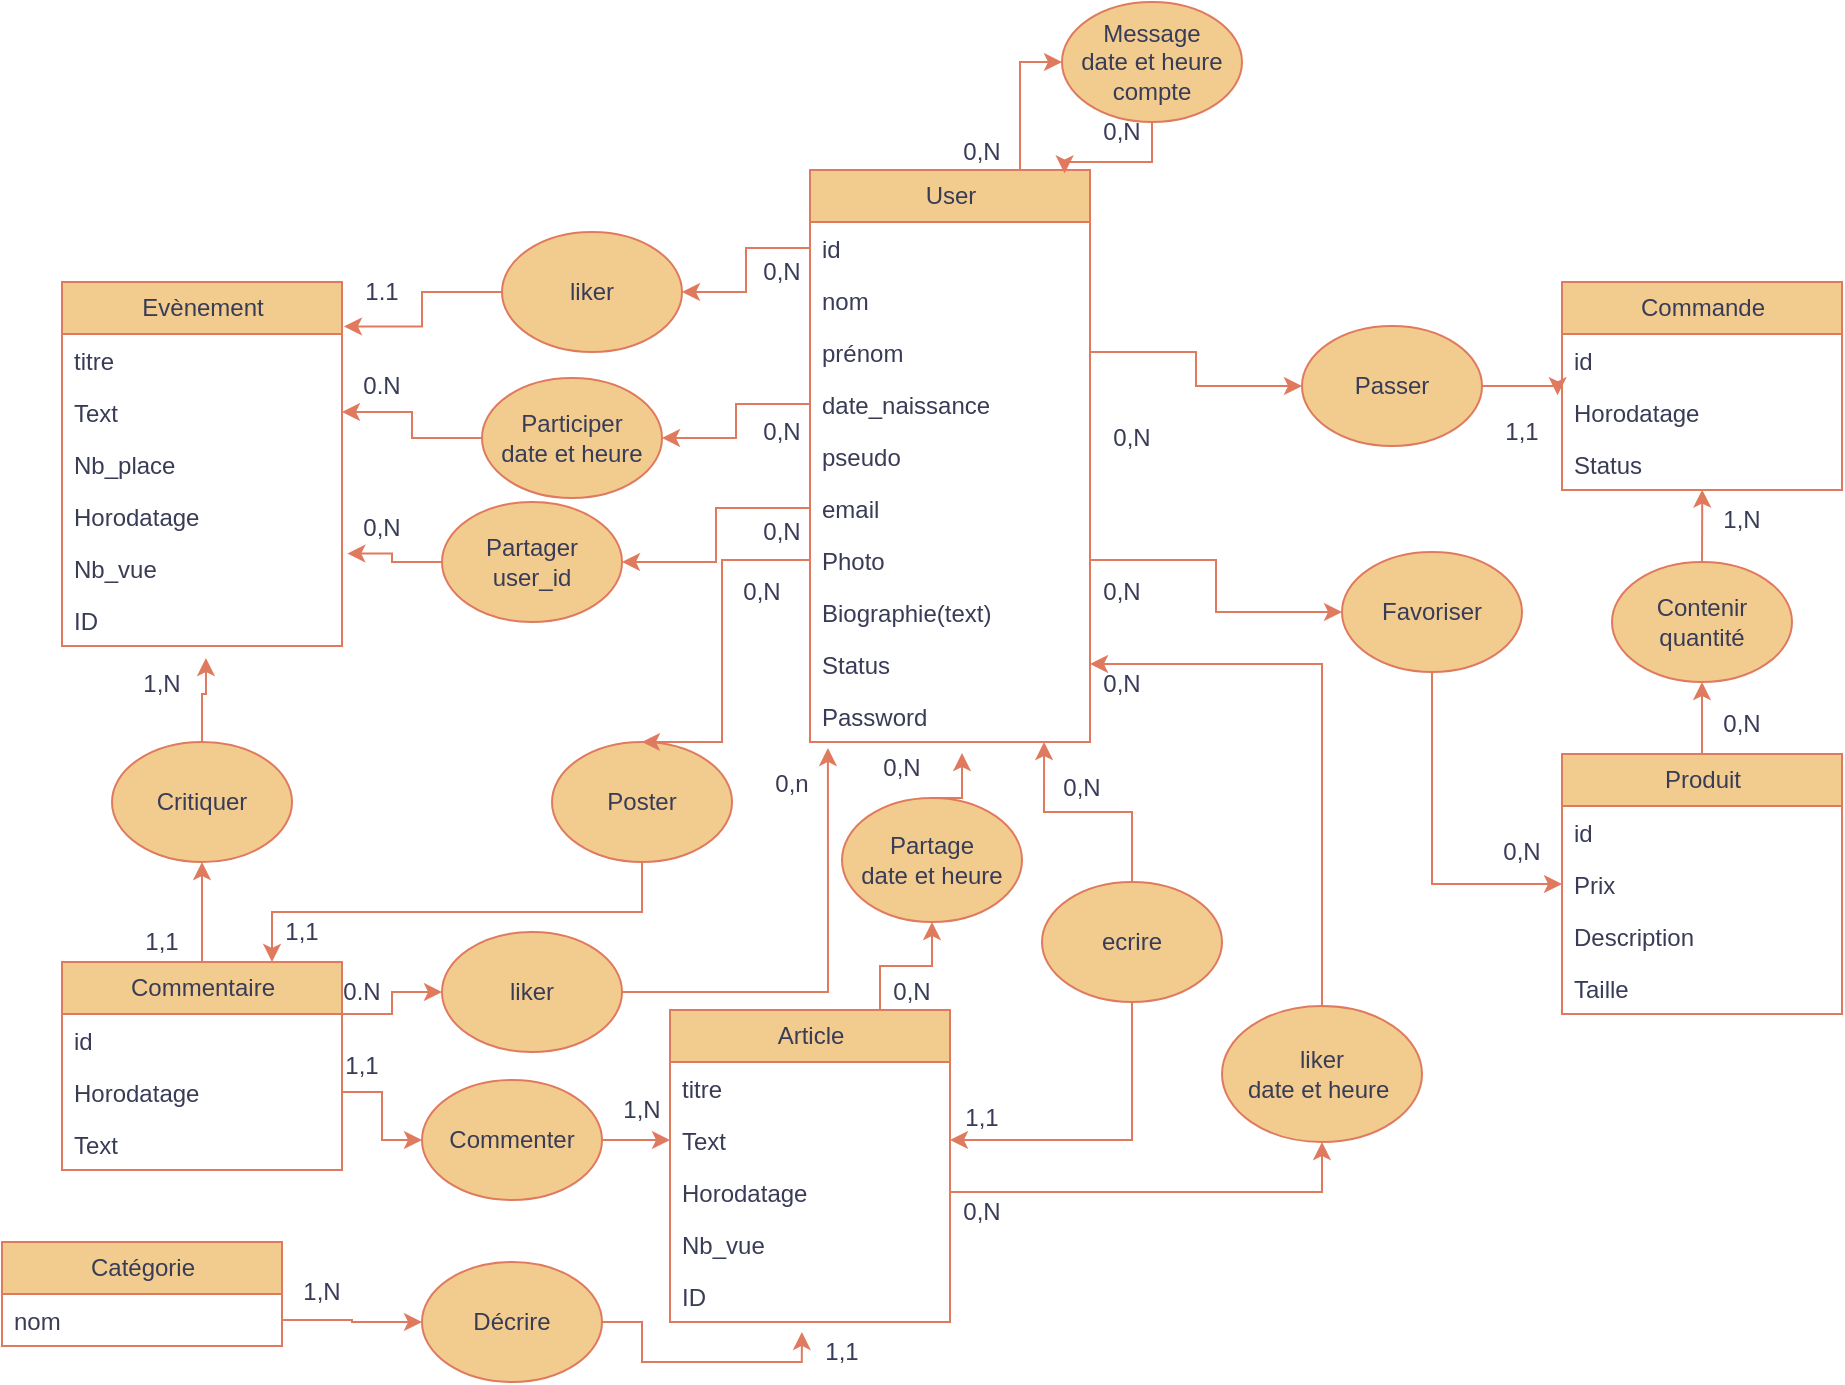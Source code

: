 <mxfile version="21.3.2" type="device">
  <diagram id="C5RBs43oDa-KdzZeNtuy" name="Page-1">
    <mxGraphModel dx="1877" dy="579" grid="1" gridSize="10" guides="1" tooltips="1" connect="1" arrows="1" fold="1" page="1" pageScale="1" pageWidth="827" pageHeight="1169" math="0" shadow="0">
      <root>
        <mxCell id="WIyWlLk6GJQsqaUBKTNV-0" />
        <mxCell id="WIyWlLk6GJQsqaUBKTNV-1" parent="WIyWlLk6GJQsqaUBKTNV-0" />
        <mxCell id="NpkeBs8O7W18Kt3swv9P-23" style="edgeStyle=orthogonalEdgeStyle;rounded=0;orthogonalLoop=1;jettySize=auto;html=1;exitX=0.75;exitY=0;exitDx=0;exitDy=0;entryX=0;entryY=0.5;entryDx=0;entryDy=0;labelBackgroundColor=none;strokeColor=#E07A5F;fontColor=default;" parent="WIyWlLk6GJQsqaUBKTNV-1" source="NpkeBs8O7W18Kt3swv9P-0" target="NpkeBs8O7W18Kt3swv9P-22" edge="1">
          <mxGeometry relative="1" as="geometry" />
        </mxCell>
        <mxCell id="NpkeBs8O7W18Kt3swv9P-0" value="User" style="swimlane;fontStyle=0;childLayout=stackLayout;horizontal=1;startSize=26;horizontalStack=0;resizeParent=1;resizeParentMax=0;resizeLast=0;collapsible=1;marginBottom=0;html=1;labelBackgroundColor=none;fillColor=#F2CC8F;strokeColor=#E07A5F;fontColor=#393C56;" parent="WIyWlLk6GJQsqaUBKTNV-1" vertex="1">
          <mxGeometry x="344" y="254" width="140" height="286" as="geometry">
            <mxRectangle x="344" y="280" width="70" height="30" as="alternateBounds" />
          </mxGeometry>
        </mxCell>
        <mxCell id="NpkeBs8O7W18Kt3swv9P-1" value="id" style="text;align=left;verticalAlign=top;spacingLeft=4;spacingRight=4;overflow=hidden;rotatable=0;points=[[0,0.5],[1,0.5]];portConstraint=eastwest;whiteSpace=wrap;html=1;labelBackgroundColor=none;fontColor=#393C56;" parent="NpkeBs8O7W18Kt3swv9P-0" vertex="1">
          <mxGeometry y="26" width="140" height="26" as="geometry" />
        </mxCell>
        <mxCell id="NpkeBs8O7W18Kt3swv9P-4" value="nom" style="text;align=left;verticalAlign=top;spacingLeft=4;spacingRight=4;overflow=hidden;rotatable=0;points=[[0,0.5],[1,0.5]];portConstraint=eastwest;whiteSpace=wrap;html=1;labelBackgroundColor=none;fontColor=#393C56;" parent="NpkeBs8O7W18Kt3swv9P-0" vertex="1">
          <mxGeometry y="52" width="140" height="26" as="geometry" />
        </mxCell>
        <mxCell id="NpkeBs8O7W18Kt3swv9P-5" value="prénom" style="text;align=left;verticalAlign=top;spacingLeft=4;spacingRight=4;overflow=hidden;rotatable=0;points=[[0,0.5],[1,0.5]];portConstraint=eastwest;whiteSpace=wrap;html=1;labelBackgroundColor=none;fontColor=#393C56;" parent="NpkeBs8O7W18Kt3swv9P-0" vertex="1">
          <mxGeometry y="78" width="140" height="26" as="geometry" />
        </mxCell>
        <mxCell id="NpkeBs8O7W18Kt3swv9P-6" value="date_naissance" style="text;align=left;verticalAlign=top;spacingLeft=4;spacingRight=4;overflow=hidden;rotatable=0;points=[[0,0.5],[1,0.5]];portConstraint=eastwest;whiteSpace=wrap;html=1;labelBackgroundColor=none;fontColor=#393C56;" parent="NpkeBs8O7W18Kt3swv9P-0" vertex="1">
          <mxGeometry y="104" width="140" height="26" as="geometry" />
        </mxCell>
        <mxCell id="NpkeBs8O7W18Kt3swv9P-7" value="pseudo" style="text;align=left;verticalAlign=top;spacingLeft=4;spacingRight=4;overflow=hidden;rotatable=0;points=[[0,0.5],[1,0.5]];portConstraint=eastwest;whiteSpace=wrap;html=1;labelBackgroundColor=none;fontColor=#393C56;" parent="NpkeBs8O7W18Kt3swv9P-0" vertex="1">
          <mxGeometry y="130" width="140" height="26" as="geometry" />
        </mxCell>
        <mxCell id="NpkeBs8O7W18Kt3swv9P-8" value="email" style="text;align=left;verticalAlign=top;spacingLeft=4;spacingRight=4;overflow=hidden;rotatable=0;points=[[0,0.5],[1,0.5]];portConstraint=eastwest;whiteSpace=wrap;html=1;labelBackgroundColor=none;fontColor=#393C56;" parent="NpkeBs8O7W18Kt3swv9P-0" vertex="1">
          <mxGeometry y="156" width="140" height="26" as="geometry" />
        </mxCell>
        <mxCell id="NpkeBs8O7W18Kt3swv9P-9" value="Photo" style="text;align=left;verticalAlign=top;spacingLeft=4;spacingRight=4;overflow=hidden;rotatable=0;points=[[0,0.5],[1,0.5]];portConstraint=eastwest;whiteSpace=wrap;html=1;labelBackgroundColor=none;fontColor=#393C56;" parent="NpkeBs8O7W18Kt3swv9P-0" vertex="1">
          <mxGeometry y="182" width="140" height="26" as="geometry" />
        </mxCell>
        <mxCell id="NpkeBs8O7W18Kt3swv9P-10" value="Biographie(text)" style="text;align=left;verticalAlign=top;spacingLeft=4;spacingRight=4;overflow=hidden;rotatable=0;points=[[0,0.5],[1,0.5]];portConstraint=eastwest;whiteSpace=wrap;html=1;labelBackgroundColor=none;fontColor=#393C56;" parent="NpkeBs8O7W18Kt3swv9P-0" vertex="1">
          <mxGeometry y="208" width="140" height="26" as="geometry" />
        </mxCell>
        <mxCell id="NpkeBs8O7W18Kt3swv9P-39" value="Status" style="text;align=left;verticalAlign=top;spacingLeft=4;spacingRight=4;overflow=hidden;rotatable=0;points=[[0,0.5],[1,0.5]];portConstraint=eastwest;whiteSpace=wrap;html=1;labelBackgroundColor=none;fontColor=#393C56;" parent="NpkeBs8O7W18Kt3swv9P-0" vertex="1">
          <mxGeometry y="234" width="140" height="26" as="geometry" />
        </mxCell>
        <mxCell id="9yyrNyW8TVljaoHrwASw-0" value="Password" style="text;align=left;verticalAlign=top;spacingLeft=4;spacingRight=4;overflow=hidden;rotatable=0;points=[[0,0.5],[1,0.5]];portConstraint=eastwest;whiteSpace=wrap;html=1;labelBackgroundColor=none;fontColor=#393C56;" parent="NpkeBs8O7W18Kt3swv9P-0" vertex="1">
          <mxGeometry y="260" width="140" height="26" as="geometry" />
        </mxCell>
        <mxCell id="NpkeBs8O7W18Kt3swv9P-24" style="edgeStyle=orthogonalEdgeStyle;rounded=0;orthogonalLoop=1;jettySize=auto;html=1;exitX=0.5;exitY=1;exitDx=0;exitDy=0;entryX=0.909;entryY=0.006;entryDx=0;entryDy=0;entryPerimeter=0;labelBackgroundColor=none;strokeColor=#E07A5F;fontColor=default;" parent="WIyWlLk6GJQsqaUBKTNV-1" source="NpkeBs8O7W18Kt3swv9P-22" target="NpkeBs8O7W18Kt3swv9P-0" edge="1">
          <mxGeometry relative="1" as="geometry" />
        </mxCell>
        <mxCell id="NpkeBs8O7W18Kt3swv9P-22" value="Message&lt;br&gt;date et heure&lt;br&gt;compte" style="ellipse;whiteSpace=wrap;html=1;labelBackgroundColor=none;fillColor=#F2CC8F;strokeColor=#E07A5F;fontColor=#393C56;" parent="WIyWlLk6GJQsqaUBKTNV-1" vertex="1">
          <mxGeometry x="470" y="170" width="90" height="60" as="geometry" />
        </mxCell>
        <mxCell id="NpkeBs8O7W18Kt3swv9P-93" style="edgeStyle=orthogonalEdgeStyle;rounded=0;orthogonalLoop=1;jettySize=auto;html=1;exitX=0.5;exitY=0;exitDx=0;exitDy=0;elbow=vertical;labelBackgroundColor=none;strokeColor=#E07A5F;fontColor=default;" parent="WIyWlLk6GJQsqaUBKTNV-1" source="NpkeBs8O7W18Kt3swv9P-29" target="NpkeBs8O7W18Kt3swv9P-66" edge="1">
          <mxGeometry relative="1" as="geometry" />
        </mxCell>
        <mxCell id="NpkeBs8O7W18Kt3swv9P-29" value="Produit" style="swimlane;fontStyle=0;childLayout=stackLayout;horizontal=1;startSize=26;horizontalStack=0;resizeParent=1;resizeParentMax=0;resizeLast=0;collapsible=1;marginBottom=0;html=1;labelBackgroundColor=none;fillColor=#F2CC8F;strokeColor=#E07A5F;fontColor=#393C56;" parent="WIyWlLk6GJQsqaUBKTNV-1" vertex="1">
          <mxGeometry x="720" y="546" width="140" height="130" as="geometry" />
        </mxCell>
        <mxCell id="NpkeBs8O7W18Kt3swv9P-30" value="id" style="text;align=left;verticalAlign=top;spacingLeft=4;spacingRight=4;overflow=hidden;rotatable=0;points=[[0,0.5],[1,0.5]];portConstraint=eastwest;whiteSpace=wrap;html=1;labelBackgroundColor=none;fontColor=#393C56;" parent="NpkeBs8O7W18Kt3swv9P-29" vertex="1">
          <mxGeometry y="26" width="140" height="26" as="geometry" />
        </mxCell>
        <mxCell id="NpkeBs8O7W18Kt3swv9P-32" value="Prix" style="text;align=left;verticalAlign=top;spacingLeft=4;spacingRight=4;overflow=hidden;rotatable=0;points=[[0,0.5],[1,0.5]];portConstraint=eastwest;whiteSpace=wrap;html=1;labelBackgroundColor=none;fontColor=#393C56;" parent="NpkeBs8O7W18Kt3swv9P-29" vertex="1">
          <mxGeometry y="52" width="140" height="26" as="geometry" />
        </mxCell>
        <mxCell id="NpkeBs8O7W18Kt3swv9P-34" value="Description" style="text;align=left;verticalAlign=top;spacingLeft=4;spacingRight=4;overflow=hidden;rotatable=0;points=[[0,0.5],[1,0.5]];portConstraint=eastwest;whiteSpace=wrap;html=1;labelBackgroundColor=none;fontColor=#393C56;" parent="NpkeBs8O7W18Kt3swv9P-29" vertex="1">
          <mxGeometry y="78" width="140" height="26" as="geometry" />
        </mxCell>
        <mxCell id="9yyrNyW8TVljaoHrwASw-9" value="Taille" style="text;align=left;verticalAlign=top;spacingLeft=4;spacingRight=4;overflow=hidden;rotatable=0;points=[[0,0.5],[1,0.5]];portConstraint=eastwest;whiteSpace=wrap;html=1;labelBackgroundColor=none;fontColor=#393C56;" parent="NpkeBs8O7W18Kt3swv9P-29" vertex="1">
          <mxGeometry y="104" width="140" height="26" as="geometry" />
        </mxCell>
        <mxCell id="NpkeBs8O7W18Kt3swv9P-35" value="Commande" style="swimlane;fontStyle=0;childLayout=stackLayout;horizontal=1;startSize=26;horizontalStack=0;resizeParent=1;resizeParentMax=0;resizeLast=0;collapsible=1;marginBottom=0;html=1;labelBackgroundColor=none;fillColor=#F2CC8F;strokeColor=#E07A5F;fontColor=#393C56;" parent="WIyWlLk6GJQsqaUBKTNV-1" vertex="1">
          <mxGeometry x="720" y="310" width="140" height="104" as="geometry" />
        </mxCell>
        <mxCell id="NpkeBs8O7W18Kt3swv9P-36" value="id" style="text;align=left;verticalAlign=top;spacingLeft=4;spacingRight=4;overflow=hidden;rotatable=0;points=[[0,0.5],[1,0.5]];portConstraint=eastwest;whiteSpace=wrap;html=1;labelBackgroundColor=none;fontColor=#393C56;" parent="NpkeBs8O7W18Kt3swv9P-35" vertex="1">
          <mxGeometry y="26" width="140" height="26" as="geometry" />
        </mxCell>
        <mxCell id="NpkeBs8O7W18Kt3swv9P-37" value="Horodatage" style="text;align=left;verticalAlign=top;spacingLeft=4;spacingRight=4;overflow=hidden;rotatable=0;points=[[0,0.5],[1,0.5]];portConstraint=eastwest;whiteSpace=wrap;html=1;labelBackgroundColor=none;fontColor=#393C56;" parent="NpkeBs8O7W18Kt3swv9P-35" vertex="1">
          <mxGeometry y="52" width="140" height="26" as="geometry" />
        </mxCell>
        <mxCell id="NpkeBs8O7W18Kt3swv9P-38" value="Status" style="text;align=left;verticalAlign=top;spacingLeft=4;spacingRight=4;overflow=hidden;rotatable=0;points=[[0,0.5],[1,0.5]];portConstraint=eastwest;whiteSpace=wrap;html=1;labelBackgroundColor=none;fontColor=#393C56;" parent="NpkeBs8O7W18Kt3swv9P-35" vertex="1">
          <mxGeometry y="78" width="140" height="26" as="geometry" />
        </mxCell>
        <mxCell id="NpkeBs8O7W18Kt3swv9P-40" value="Evènement" style="swimlane;fontStyle=0;childLayout=stackLayout;horizontal=1;startSize=26;horizontalStack=0;resizeParent=1;resizeParentMax=0;resizeLast=0;collapsible=1;marginBottom=0;html=1;labelBackgroundColor=none;fillColor=#F2CC8F;strokeColor=#E07A5F;fontColor=#393C56;" parent="WIyWlLk6GJQsqaUBKTNV-1" vertex="1">
          <mxGeometry x="-30" y="310" width="140" height="182" as="geometry" />
        </mxCell>
        <mxCell id="NpkeBs8O7W18Kt3swv9P-41" value="titre&amp;nbsp;" style="text;align=left;verticalAlign=top;spacingLeft=4;spacingRight=4;overflow=hidden;rotatable=0;points=[[0,0.5],[1,0.5]];portConstraint=eastwest;whiteSpace=wrap;html=1;labelBackgroundColor=none;fontColor=#393C56;" parent="NpkeBs8O7W18Kt3swv9P-40" vertex="1">
          <mxGeometry y="26" width="140" height="26" as="geometry" />
        </mxCell>
        <mxCell id="NpkeBs8O7W18Kt3swv9P-43" value="Text" style="text;align=left;verticalAlign=top;spacingLeft=4;spacingRight=4;overflow=hidden;rotatable=0;points=[[0,0.5],[1,0.5]];portConstraint=eastwest;whiteSpace=wrap;html=1;labelBackgroundColor=none;fontColor=#393C56;" parent="NpkeBs8O7W18Kt3swv9P-40" vertex="1">
          <mxGeometry y="52" width="140" height="26" as="geometry" />
        </mxCell>
        <mxCell id="NpkeBs8O7W18Kt3swv9P-44" value="Nb_place" style="text;align=left;verticalAlign=top;spacingLeft=4;spacingRight=4;overflow=hidden;rotatable=0;points=[[0,0.5],[1,0.5]];portConstraint=eastwest;whiteSpace=wrap;html=1;labelBackgroundColor=none;fontColor=#393C56;" parent="NpkeBs8O7W18Kt3swv9P-40" vertex="1">
          <mxGeometry y="78" width="140" height="26" as="geometry" />
        </mxCell>
        <mxCell id="NpkeBs8O7W18Kt3swv9P-49" value="Horodatage" style="text;align=left;verticalAlign=top;spacingLeft=4;spacingRight=4;overflow=hidden;rotatable=0;points=[[0,0.5],[1,0.5]];portConstraint=eastwest;whiteSpace=wrap;html=1;labelBackgroundColor=none;fontColor=#393C56;" parent="NpkeBs8O7W18Kt3swv9P-40" vertex="1">
          <mxGeometry y="104" width="140" height="26" as="geometry" />
        </mxCell>
        <mxCell id="NpkeBs8O7W18Kt3swv9P-52" value="Nb_vue" style="text;align=left;verticalAlign=top;spacingLeft=4;spacingRight=4;overflow=hidden;rotatable=0;points=[[0,0.5],[1,0.5]];portConstraint=eastwest;whiteSpace=wrap;html=1;labelBackgroundColor=none;fontColor=#393C56;" parent="NpkeBs8O7W18Kt3swv9P-40" vertex="1">
          <mxGeometry y="130" width="140" height="26" as="geometry" />
        </mxCell>
        <mxCell id="9yyrNyW8TVljaoHrwASw-5" value="ID" style="text;align=left;verticalAlign=top;spacingLeft=4;spacingRight=4;overflow=hidden;rotatable=0;points=[[0,0.5],[1,0.5]];portConstraint=eastwest;whiteSpace=wrap;html=1;labelBackgroundColor=none;fontColor=#393C56;" parent="NpkeBs8O7W18Kt3swv9P-40" vertex="1">
          <mxGeometry y="156" width="140" height="26" as="geometry" />
        </mxCell>
        <mxCell id="NpkeBs8O7W18Kt3swv9P-155" style="edgeStyle=orthogonalEdgeStyle;rounded=0;orthogonalLoop=1;jettySize=auto;html=1;exitX=0.75;exitY=0;exitDx=0;exitDy=0;entryX=0.5;entryY=1;entryDx=0;entryDy=0;strokeColor=#E07A5F;fontColor=default;fillColor=#F2CC8F;labelBackgroundColor=none;" parent="WIyWlLk6GJQsqaUBKTNV-1" source="NpkeBs8O7W18Kt3swv9P-45" target="NpkeBs8O7W18Kt3swv9P-152" edge="1">
          <mxGeometry relative="1" as="geometry" />
        </mxCell>
        <mxCell id="NpkeBs8O7W18Kt3swv9P-45" value="Article" style="swimlane;fontStyle=0;childLayout=stackLayout;horizontal=1;startSize=26;horizontalStack=0;resizeParent=1;resizeParentMax=0;resizeLast=0;collapsible=1;marginBottom=0;html=1;labelBackgroundColor=none;fillColor=#F2CC8F;strokeColor=#E07A5F;fontColor=#393C56;" parent="WIyWlLk6GJQsqaUBKTNV-1" vertex="1">
          <mxGeometry x="274" y="674" width="140" height="156" as="geometry" />
        </mxCell>
        <mxCell id="NpkeBs8O7W18Kt3swv9P-46" value="titre" style="text;align=left;verticalAlign=top;spacingLeft=4;spacingRight=4;overflow=hidden;rotatable=0;points=[[0,0.5],[1,0.5]];portConstraint=eastwest;whiteSpace=wrap;html=1;labelBackgroundColor=none;fontColor=#393C56;" parent="NpkeBs8O7W18Kt3swv9P-45" vertex="1">
          <mxGeometry y="26" width="140" height="26" as="geometry" />
        </mxCell>
        <mxCell id="NpkeBs8O7W18Kt3swv9P-47" value="Text" style="text;align=left;verticalAlign=top;spacingLeft=4;spacingRight=4;overflow=hidden;rotatable=0;points=[[0,0.5],[1,0.5]];portConstraint=eastwest;whiteSpace=wrap;html=1;labelBackgroundColor=none;fontColor=#393C56;" parent="NpkeBs8O7W18Kt3swv9P-45" vertex="1">
          <mxGeometry y="52" width="140" height="26" as="geometry" />
        </mxCell>
        <mxCell id="NpkeBs8O7W18Kt3swv9P-50" value="Horodatage" style="text;align=left;verticalAlign=top;spacingLeft=4;spacingRight=4;overflow=hidden;rotatable=0;points=[[0,0.5],[1,0.5]];portConstraint=eastwest;whiteSpace=wrap;html=1;labelBackgroundColor=none;fontColor=#393C56;" parent="NpkeBs8O7W18Kt3swv9P-45" vertex="1">
          <mxGeometry y="78" width="140" height="26" as="geometry" />
        </mxCell>
        <mxCell id="NpkeBs8O7W18Kt3swv9P-51" value="Nb_vue" style="text;align=left;verticalAlign=top;spacingLeft=4;spacingRight=4;overflow=hidden;rotatable=0;points=[[0,0.5],[1,0.5]];portConstraint=eastwest;whiteSpace=wrap;html=1;labelBackgroundColor=none;fontColor=#393C56;" parent="NpkeBs8O7W18Kt3swv9P-45" vertex="1">
          <mxGeometry y="104" width="140" height="26" as="geometry" />
        </mxCell>
        <mxCell id="9yyrNyW8TVljaoHrwASw-7" value="ID" style="text;align=left;verticalAlign=top;spacingLeft=4;spacingRight=4;overflow=hidden;rotatable=0;points=[[0,0.5],[1,0.5]];portConstraint=eastwest;whiteSpace=wrap;html=1;labelBackgroundColor=none;fontColor=#393C56;" parent="NpkeBs8O7W18Kt3swv9P-45" vertex="1">
          <mxGeometry y="130" width="140" height="26" as="geometry" />
        </mxCell>
        <mxCell id="NpkeBs8O7W18Kt3swv9P-85" style="edgeStyle=orthogonalEdgeStyle;rounded=0;orthogonalLoop=1;jettySize=auto;html=1;exitX=0.5;exitY=0;exitDx=0;exitDy=0;entryX=0.5;entryY=1;entryDx=0;entryDy=0;elbow=vertical;labelBackgroundColor=none;strokeColor=#E07A5F;fontColor=default;" parent="WIyWlLk6GJQsqaUBKTNV-1" source="NpkeBs8O7W18Kt3swv9P-54" target="NpkeBs8O7W18Kt3swv9P-63" edge="1">
          <mxGeometry relative="1" as="geometry" />
        </mxCell>
        <mxCell id="NpkeBs8O7W18Kt3swv9P-165" style="edgeStyle=orthogonalEdgeStyle;rounded=0;orthogonalLoop=1;jettySize=auto;html=1;exitX=1;exitY=0.25;exitDx=0;exitDy=0;entryX=0;entryY=0.5;entryDx=0;entryDy=0;strokeColor=#E07A5F;fontColor=default;fillColor=#F2CC8F;labelBackgroundColor=none;" parent="WIyWlLk6GJQsqaUBKTNV-1" source="NpkeBs8O7W18Kt3swv9P-54" target="NpkeBs8O7W18Kt3swv9P-163" edge="1">
          <mxGeometry relative="1" as="geometry" />
        </mxCell>
        <mxCell id="NpkeBs8O7W18Kt3swv9P-54" value="Commentaire" style="swimlane;fontStyle=0;childLayout=stackLayout;horizontal=1;startSize=26;horizontalStack=0;resizeParent=1;resizeParentMax=0;resizeLast=0;collapsible=1;marginBottom=0;html=1;labelBackgroundColor=none;fillColor=#F2CC8F;strokeColor=#E07A5F;fontColor=#393C56;" parent="WIyWlLk6GJQsqaUBKTNV-1" vertex="1">
          <mxGeometry x="-30" y="650" width="140" height="104" as="geometry" />
        </mxCell>
        <mxCell id="NpkeBs8O7W18Kt3swv9P-55" value="id" style="text;align=left;verticalAlign=top;spacingLeft=4;spacingRight=4;overflow=hidden;rotatable=0;points=[[0,0.5],[1,0.5]];portConstraint=eastwest;whiteSpace=wrap;html=1;labelBackgroundColor=none;fontColor=#393C56;" parent="NpkeBs8O7W18Kt3swv9P-54" vertex="1">
          <mxGeometry y="26" width="140" height="26" as="geometry" />
        </mxCell>
        <mxCell id="NpkeBs8O7W18Kt3swv9P-59" value="Horodatage" style="text;align=left;verticalAlign=top;spacingLeft=4;spacingRight=4;overflow=hidden;rotatable=0;points=[[0,0.5],[1,0.5]];portConstraint=eastwest;whiteSpace=wrap;html=1;labelBackgroundColor=none;fontColor=#393C56;" parent="NpkeBs8O7W18Kt3swv9P-54" vertex="1">
          <mxGeometry y="52" width="140" height="26" as="geometry" />
        </mxCell>
        <mxCell id="NpkeBs8O7W18Kt3swv9P-60" value="Text" style="text;align=left;verticalAlign=top;spacingLeft=4;spacingRight=4;overflow=hidden;rotatable=0;points=[[0,0.5],[1,0.5]];portConstraint=eastwest;whiteSpace=wrap;html=1;labelBackgroundColor=none;fontColor=#393C56;" parent="NpkeBs8O7W18Kt3swv9P-54" vertex="1">
          <mxGeometry y="78" width="140" height="26" as="geometry" />
        </mxCell>
        <mxCell id="NpkeBs8O7W18Kt3swv9P-56" value="Catégorie" style="swimlane;fontStyle=0;childLayout=stackLayout;horizontal=1;startSize=26;horizontalStack=0;resizeParent=1;resizeParentMax=0;resizeLast=0;collapsible=1;marginBottom=0;html=1;labelBackgroundColor=none;fillColor=#F2CC8F;strokeColor=#E07A5F;fontColor=#393C56;" parent="WIyWlLk6GJQsqaUBKTNV-1" vertex="1">
          <mxGeometry x="-60" y="790" width="140" height="52" as="geometry" />
        </mxCell>
        <mxCell id="NpkeBs8O7W18Kt3swv9P-57" value="nom" style="text;align=left;verticalAlign=top;spacingLeft=4;spacingRight=4;overflow=hidden;rotatable=0;points=[[0,0.5],[1,0.5]];portConstraint=eastwest;whiteSpace=wrap;html=1;labelBackgroundColor=none;fontColor=#393C56;" parent="NpkeBs8O7W18Kt3swv9P-56" vertex="1">
          <mxGeometry y="26" width="140" height="26" as="geometry" />
        </mxCell>
        <mxCell id="NpkeBs8O7W18Kt3swv9P-83" style="edgeStyle=orthogonalEdgeStyle;rounded=0;orthogonalLoop=1;jettySize=auto;html=1;exitX=0;exitY=0.5;exitDx=0;exitDy=0;entryX=1;entryY=0.5;entryDx=0;entryDy=0;elbow=vertical;labelBackgroundColor=none;strokeColor=#E07A5F;fontColor=default;" parent="WIyWlLk6GJQsqaUBKTNV-1" source="NpkeBs8O7W18Kt3swv9P-62" target="NpkeBs8O7W18Kt3swv9P-43" edge="1">
          <mxGeometry relative="1" as="geometry" />
        </mxCell>
        <mxCell id="NpkeBs8O7W18Kt3swv9P-62" value="Participer&lt;br&gt;date et heure" style="ellipse;whiteSpace=wrap;html=1;labelBackgroundColor=none;fillColor=#F2CC8F;strokeColor=#E07A5F;fontColor=#393C56;" parent="WIyWlLk6GJQsqaUBKTNV-1" vertex="1">
          <mxGeometry x="180" y="358" width="90" height="60" as="geometry" />
        </mxCell>
        <mxCell id="9yyrNyW8TVljaoHrwASw-6" style="edgeStyle=orthogonalEdgeStyle;rounded=0;orthogonalLoop=1;jettySize=auto;html=1;exitX=0.5;exitY=0;exitDx=0;exitDy=0;entryX=0.514;entryY=1.231;entryDx=0;entryDy=0;entryPerimeter=0;labelBackgroundColor=none;strokeColor=#E07A5F;fontColor=default;" parent="WIyWlLk6GJQsqaUBKTNV-1" source="NpkeBs8O7W18Kt3swv9P-63" target="9yyrNyW8TVljaoHrwASw-5" edge="1">
          <mxGeometry relative="1" as="geometry">
            <Array as="points">
              <mxPoint x="40" y="516" />
              <mxPoint x="42" y="516" />
            </Array>
          </mxGeometry>
        </mxCell>
        <mxCell id="NpkeBs8O7W18Kt3swv9P-63" value="Critiquer" style="ellipse;whiteSpace=wrap;html=1;labelBackgroundColor=none;fillColor=#F2CC8F;strokeColor=#E07A5F;fontColor=#393C56;" parent="WIyWlLk6GJQsqaUBKTNV-1" vertex="1">
          <mxGeometry x="-5" y="540" width="90" height="60" as="geometry" />
        </mxCell>
        <mxCell id="NpkeBs8O7W18Kt3swv9P-101" style="edgeStyle=orthogonalEdgeStyle;rounded=0;orthogonalLoop=1;jettySize=auto;html=1;exitX=0.5;exitY=1;exitDx=0;exitDy=0;entryX=1;entryY=0.5;entryDx=0;entryDy=0;elbow=vertical;labelBackgroundColor=none;strokeColor=#E07A5F;fontColor=default;" parent="WIyWlLk6GJQsqaUBKTNV-1" source="NpkeBs8O7W18Kt3swv9P-64" target="NpkeBs8O7W18Kt3swv9P-47" edge="1">
          <mxGeometry relative="1" as="geometry" />
        </mxCell>
        <mxCell id="9yyrNyW8TVljaoHrwASw-3" style="edgeStyle=orthogonalEdgeStyle;rounded=0;orthogonalLoop=1;jettySize=auto;html=1;exitX=0.5;exitY=0;exitDx=0;exitDy=0;entryX=0.836;entryY=1;entryDx=0;entryDy=0;entryPerimeter=0;labelBackgroundColor=none;strokeColor=#E07A5F;fontColor=default;" parent="WIyWlLk6GJQsqaUBKTNV-1" source="NpkeBs8O7W18Kt3swv9P-64" target="9yyrNyW8TVljaoHrwASw-0" edge="1">
          <mxGeometry relative="1" as="geometry" />
        </mxCell>
        <mxCell id="NpkeBs8O7W18Kt3swv9P-64" value="ecrire" style="ellipse;whiteSpace=wrap;html=1;labelBackgroundColor=none;fillColor=#F2CC8F;strokeColor=#E07A5F;fontColor=#393C56;" parent="WIyWlLk6GJQsqaUBKTNV-1" vertex="1">
          <mxGeometry x="460" y="610" width="90" height="60" as="geometry" />
        </mxCell>
        <mxCell id="NpkeBs8O7W18Kt3swv9P-94" style="edgeStyle=orthogonalEdgeStyle;rounded=0;orthogonalLoop=1;jettySize=auto;html=1;exitX=0.5;exitY=0;exitDx=0;exitDy=0;entryX=0.501;entryY=0.992;entryDx=0;entryDy=0;entryPerimeter=0;elbow=vertical;labelBackgroundColor=none;strokeColor=#E07A5F;fontColor=default;" parent="WIyWlLk6GJQsqaUBKTNV-1" source="NpkeBs8O7W18Kt3swv9P-66" target="NpkeBs8O7W18Kt3swv9P-38" edge="1">
          <mxGeometry relative="1" as="geometry" />
        </mxCell>
        <mxCell id="NpkeBs8O7W18Kt3swv9P-66" value="Contenir&lt;br&gt;quantité" style="ellipse;whiteSpace=wrap;html=1;labelBackgroundColor=none;fillColor=#F2CC8F;strokeColor=#E07A5F;fontColor=#393C56;" parent="WIyWlLk6GJQsqaUBKTNV-1" vertex="1">
          <mxGeometry x="745" y="450" width="90" height="60" as="geometry" />
        </mxCell>
        <mxCell id="NpkeBs8O7W18Kt3swv9P-96" style="edgeStyle=orthogonalEdgeStyle;rounded=0;orthogonalLoop=1;jettySize=auto;html=1;exitX=1;exitY=0.5;exitDx=0;exitDy=0;entryX=-0.016;entryY=0.177;entryDx=0;entryDy=0;entryPerimeter=0;elbow=vertical;labelBackgroundColor=none;strokeColor=#E07A5F;fontColor=default;" parent="WIyWlLk6GJQsqaUBKTNV-1" source="NpkeBs8O7W18Kt3swv9P-67" target="NpkeBs8O7W18Kt3swv9P-37" edge="1">
          <mxGeometry relative="1" as="geometry" />
        </mxCell>
        <mxCell id="NpkeBs8O7W18Kt3swv9P-67" value="Passer" style="ellipse;whiteSpace=wrap;html=1;labelBackgroundColor=none;fillColor=#F2CC8F;strokeColor=#E07A5F;fontColor=#393C56;" parent="WIyWlLk6GJQsqaUBKTNV-1" vertex="1">
          <mxGeometry x="590" y="332" width="90" height="60" as="geometry" />
        </mxCell>
        <mxCell id="NpkeBs8O7W18Kt3swv9P-82" style="edgeStyle=orthogonalEdgeStyle;rounded=0;orthogonalLoop=1;jettySize=auto;html=1;exitX=0;exitY=0.5;exitDx=0;exitDy=0;entryX=1;entryY=0.5;entryDx=0;entryDy=0;elbow=vertical;labelBackgroundColor=none;strokeColor=#E07A5F;fontColor=default;" parent="WIyWlLk6GJQsqaUBKTNV-1" source="NpkeBs8O7W18Kt3swv9P-6" target="NpkeBs8O7W18Kt3swv9P-62" edge="1">
          <mxGeometry relative="1" as="geometry" />
        </mxCell>
        <mxCell id="NpkeBs8O7W18Kt3swv9P-88" style="edgeStyle=orthogonalEdgeStyle;rounded=0;orthogonalLoop=1;jettySize=auto;html=1;exitX=0.5;exitY=1;exitDx=0;exitDy=0;entryX=0.75;entryY=0;entryDx=0;entryDy=0;elbow=vertical;labelBackgroundColor=none;strokeColor=#E07A5F;fontColor=default;" parent="WIyWlLk6GJQsqaUBKTNV-1" source="NpkeBs8O7W18Kt3swv9P-86" target="NpkeBs8O7W18Kt3swv9P-54" edge="1">
          <mxGeometry relative="1" as="geometry" />
        </mxCell>
        <mxCell id="NpkeBs8O7W18Kt3swv9P-86" value="Poster" style="ellipse;whiteSpace=wrap;html=1;labelBackgroundColor=none;fillColor=#F2CC8F;strokeColor=#E07A5F;fontColor=#393C56;" parent="WIyWlLk6GJQsqaUBKTNV-1" vertex="1">
          <mxGeometry x="215" y="540" width="90" height="60" as="geometry" />
        </mxCell>
        <mxCell id="NpkeBs8O7W18Kt3swv9P-87" style="edgeStyle=orthogonalEdgeStyle;rounded=0;orthogonalLoop=1;jettySize=auto;html=1;exitX=0;exitY=0.5;exitDx=0;exitDy=0;entryX=0.5;entryY=0;entryDx=0;entryDy=0;elbow=vertical;labelBackgroundColor=none;strokeColor=#E07A5F;fontColor=default;" parent="WIyWlLk6GJQsqaUBKTNV-1" source="NpkeBs8O7W18Kt3swv9P-9" target="NpkeBs8O7W18Kt3swv9P-86" edge="1">
          <mxGeometry relative="1" as="geometry">
            <Array as="points">
              <mxPoint x="300" y="449" />
              <mxPoint x="300" y="540" />
            </Array>
          </mxGeometry>
        </mxCell>
        <mxCell id="NpkeBs8O7W18Kt3swv9P-92" style="edgeStyle=orthogonalEdgeStyle;rounded=0;orthogonalLoop=1;jettySize=auto;html=1;exitX=1;exitY=0.5;exitDx=0;exitDy=0;entryX=0;entryY=0.5;entryDx=0;entryDy=0;elbow=vertical;labelBackgroundColor=none;strokeColor=#E07A5F;fontColor=default;" parent="WIyWlLk6GJQsqaUBKTNV-1" source="NpkeBs8O7W18Kt3swv9P-89" target="NpkeBs8O7W18Kt3swv9P-47" edge="1">
          <mxGeometry relative="1" as="geometry" />
        </mxCell>
        <mxCell id="NpkeBs8O7W18Kt3swv9P-89" value="Commenter" style="ellipse;whiteSpace=wrap;html=1;labelBackgroundColor=none;fillColor=#F2CC8F;strokeColor=#E07A5F;fontColor=#393C56;" parent="WIyWlLk6GJQsqaUBKTNV-1" vertex="1">
          <mxGeometry x="150" y="709" width="90" height="60" as="geometry" />
        </mxCell>
        <mxCell id="NpkeBs8O7W18Kt3swv9P-90" style="edgeStyle=orthogonalEdgeStyle;rounded=0;orthogonalLoop=1;jettySize=auto;html=1;exitX=1;exitY=0.5;exitDx=0;exitDy=0;entryX=0;entryY=0.5;entryDx=0;entryDy=0;elbow=vertical;labelBackgroundColor=none;strokeColor=#E07A5F;fontColor=default;" parent="WIyWlLk6GJQsqaUBKTNV-1" source="NpkeBs8O7W18Kt3swv9P-59" target="NpkeBs8O7W18Kt3swv9P-89" edge="1">
          <mxGeometry relative="1" as="geometry" />
        </mxCell>
        <mxCell id="NpkeBs8O7W18Kt3swv9P-95" style="edgeStyle=orthogonalEdgeStyle;rounded=0;orthogonalLoop=1;jettySize=auto;html=1;exitX=1;exitY=0.5;exitDx=0;exitDy=0;elbow=vertical;labelBackgroundColor=none;strokeColor=#E07A5F;fontColor=default;" parent="WIyWlLk6GJQsqaUBKTNV-1" source="NpkeBs8O7W18Kt3swv9P-5" target="NpkeBs8O7W18Kt3swv9P-67" edge="1">
          <mxGeometry relative="1" as="geometry" />
        </mxCell>
        <mxCell id="9yyrNyW8TVljaoHrwASw-8" style="edgeStyle=orthogonalEdgeStyle;rounded=0;orthogonalLoop=1;jettySize=auto;html=1;exitX=1;exitY=0.5;exitDx=0;exitDy=0;entryX=0.471;entryY=1.192;entryDx=0;entryDy=0;entryPerimeter=0;labelBackgroundColor=none;strokeColor=#E07A5F;fontColor=default;" parent="WIyWlLk6GJQsqaUBKTNV-1" source="NpkeBs8O7W18Kt3swv9P-102" target="9yyrNyW8TVljaoHrwASw-7" edge="1">
          <mxGeometry relative="1" as="geometry">
            <Array as="points">
              <mxPoint x="260" y="830" />
              <mxPoint x="260" y="850" />
              <mxPoint x="340" y="850" />
            </Array>
          </mxGeometry>
        </mxCell>
        <mxCell id="NpkeBs8O7W18Kt3swv9P-102" value="Décrire" style="ellipse;whiteSpace=wrap;html=1;labelBackgroundColor=none;fillColor=#F2CC8F;strokeColor=#E07A5F;fontColor=#393C56;" parent="WIyWlLk6GJQsqaUBKTNV-1" vertex="1">
          <mxGeometry x="150" y="800" width="90" height="60" as="geometry" />
        </mxCell>
        <mxCell id="NpkeBs8O7W18Kt3swv9P-103" style="edgeStyle=orthogonalEdgeStyle;rounded=0;orthogonalLoop=1;jettySize=auto;html=1;exitX=1;exitY=0.5;exitDx=0;exitDy=0;entryX=0;entryY=0.5;entryDx=0;entryDy=0;elbow=vertical;labelBackgroundColor=none;strokeColor=#E07A5F;fontColor=default;" parent="WIyWlLk6GJQsqaUBKTNV-1" source="NpkeBs8O7W18Kt3swv9P-57" target="NpkeBs8O7W18Kt3swv9P-102" edge="1">
          <mxGeometry relative="1" as="geometry" />
        </mxCell>
        <mxCell id="NpkeBs8O7W18Kt3swv9P-107" value="0,N" style="text;html=1;strokeColor=none;fillColor=none;align=center;verticalAlign=middle;whiteSpace=wrap;rounded=0;fontColor=#393C56;labelBackgroundColor=none;" parent="WIyWlLk6GJQsqaUBKTNV-1" vertex="1">
          <mxGeometry x="780" y="516" width="60" height="30" as="geometry" />
        </mxCell>
        <mxCell id="NpkeBs8O7W18Kt3swv9P-108" value="1,N" style="text;html=1;strokeColor=none;fillColor=none;align=center;verticalAlign=middle;whiteSpace=wrap;rounded=0;fontColor=#393C56;labelBackgroundColor=none;" parent="WIyWlLk6GJQsqaUBKTNV-1" vertex="1">
          <mxGeometry x="780" y="414" width="60" height="30" as="geometry" />
        </mxCell>
        <mxCell id="NpkeBs8O7W18Kt3swv9P-109" value="0,N" style="text;html=1;strokeColor=none;fillColor=none;align=center;verticalAlign=middle;whiteSpace=wrap;rounded=0;fontColor=#393C56;labelBackgroundColor=none;" parent="WIyWlLk6GJQsqaUBKTNV-1" vertex="1">
          <mxGeometry x="475" y="373" width="60" height="30" as="geometry" />
        </mxCell>
        <mxCell id="NpkeBs8O7W18Kt3swv9P-110" value="1,1" style="text;html=1;strokeColor=none;fillColor=none;align=center;verticalAlign=middle;whiteSpace=wrap;rounded=0;fontColor=#393C56;labelBackgroundColor=none;" parent="WIyWlLk6GJQsqaUBKTNV-1" vertex="1">
          <mxGeometry x="670" y="370" width="60" height="30" as="geometry" />
        </mxCell>
        <mxCell id="NpkeBs8O7W18Kt3swv9P-111" value="0,N" style="text;html=1;strokeColor=none;fillColor=none;align=center;verticalAlign=middle;whiteSpace=wrap;rounded=0;fontColor=#393C56;labelBackgroundColor=none;" parent="WIyWlLk6GJQsqaUBKTNV-1" vertex="1">
          <mxGeometry x="400" y="230" width="60" height="30" as="geometry" />
        </mxCell>
        <mxCell id="NpkeBs8O7W18Kt3swv9P-112" value="0,N" style="text;html=1;strokeColor=none;fillColor=none;align=center;verticalAlign=middle;whiteSpace=wrap;rounded=0;fontColor=#393C56;labelBackgroundColor=none;" parent="WIyWlLk6GJQsqaUBKTNV-1" vertex="1">
          <mxGeometry x="470" y="220" width="60" height="30" as="geometry" />
        </mxCell>
        <mxCell id="NpkeBs8O7W18Kt3swv9P-113" value="0,N" style="text;html=1;strokeColor=none;fillColor=none;align=center;verticalAlign=middle;whiteSpace=wrap;rounded=0;fontColor=#393C56;labelBackgroundColor=none;" parent="WIyWlLk6GJQsqaUBKTNV-1" vertex="1">
          <mxGeometry x="450" y="546" width="60" height="34" as="geometry" />
        </mxCell>
        <mxCell id="NpkeBs8O7W18Kt3swv9P-115" value="1,1" style="text;html=1;strokeColor=none;fillColor=none;align=center;verticalAlign=middle;whiteSpace=wrap;rounded=0;fontColor=#393C56;labelBackgroundColor=none;" parent="WIyWlLk6GJQsqaUBKTNV-1" vertex="1">
          <mxGeometry x="400" y="713" width="60" height="30" as="geometry" />
        </mxCell>
        <mxCell id="NpkeBs8O7W18Kt3swv9P-116" value="1,N" style="text;html=1;strokeColor=none;fillColor=none;align=center;verticalAlign=middle;whiteSpace=wrap;rounded=0;fontColor=#393C56;labelBackgroundColor=none;" parent="WIyWlLk6GJQsqaUBKTNV-1" vertex="1">
          <mxGeometry x="70" y="800" width="60" height="30" as="geometry" />
        </mxCell>
        <mxCell id="NpkeBs8O7W18Kt3swv9P-117" value="1,1" style="text;html=1;strokeColor=none;fillColor=none;align=center;verticalAlign=middle;whiteSpace=wrap;rounded=0;fontColor=#393C56;labelBackgroundColor=none;" parent="WIyWlLk6GJQsqaUBKTNV-1" vertex="1">
          <mxGeometry x="330" y="830" width="60" height="30" as="geometry" />
        </mxCell>
        <mxCell id="NpkeBs8O7W18Kt3swv9P-118" value="0,N" style="text;html=1;strokeColor=none;fillColor=none;align=center;verticalAlign=middle;whiteSpace=wrap;rounded=0;fontColor=#393C56;labelBackgroundColor=none;" parent="WIyWlLk6GJQsqaUBKTNV-1" vertex="1">
          <mxGeometry x="290" y="450" width="60" height="30" as="geometry" />
        </mxCell>
        <mxCell id="NpkeBs8O7W18Kt3swv9P-119" value="1,1" style="text;html=1;strokeColor=none;fillColor=none;align=center;verticalAlign=middle;whiteSpace=wrap;rounded=0;fontColor=#393C56;labelBackgroundColor=none;" parent="WIyWlLk6GJQsqaUBKTNV-1" vertex="1">
          <mxGeometry x="60" y="620" width="60" height="30" as="geometry" />
        </mxCell>
        <mxCell id="NpkeBs8O7W18Kt3swv9P-120" value="1,1" style="text;html=1;strokeColor=none;fillColor=none;align=center;verticalAlign=middle;whiteSpace=wrap;rounded=0;fontColor=#393C56;labelBackgroundColor=none;" parent="WIyWlLk6GJQsqaUBKTNV-1" vertex="1">
          <mxGeometry x="90" y="687" width="60" height="30" as="geometry" />
        </mxCell>
        <mxCell id="NpkeBs8O7W18Kt3swv9P-121" value="1,N" style="text;html=1;strokeColor=none;fillColor=none;align=center;verticalAlign=middle;whiteSpace=wrap;rounded=0;fontColor=#393C56;labelBackgroundColor=none;" parent="WIyWlLk6GJQsqaUBKTNV-1" vertex="1">
          <mxGeometry x="230" y="709" width="60" height="30" as="geometry" />
        </mxCell>
        <mxCell id="NpkeBs8O7W18Kt3swv9P-122" value="1,1" style="text;html=1;strokeColor=none;fillColor=none;align=center;verticalAlign=middle;whiteSpace=wrap;rounded=0;fontColor=#393C56;labelBackgroundColor=none;" parent="WIyWlLk6GJQsqaUBKTNV-1" vertex="1">
          <mxGeometry x="-10" y="625" width="60" height="30" as="geometry" />
        </mxCell>
        <mxCell id="NpkeBs8O7W18Kt3swv9P-123" value="1,N" style="text;html=1;strokeColor=none;fillColor=none;align=center;verticalAlign=middle;whiteSpace=wrap;rounded=0;fontColor=#393C56;labelBackgroundColor=none;" parent="WIyWlLk6GJQsqaUBKTNV-1" vertex="1">
          <mxGeometry x="-10" y="496" width="60" height="30" as="geometry" />
        </mxCell>
        <mxCell id="NpkeBs8O7W18Kt3swv9P-124" value="0,N" style="text;html=1;strokeColor=none;fillColor=none;align=center;verticalAlign=middle;whiteSpace=wrap;rounded=0;fontColor=#393C56;labelBackgroundColor=none;" parent="WIyWlLk6GJQsqaUBKTNV-1" vertex="1">
          <mxGeometry x="300" y="370" width="60" height="30" as="geometry" />
        </mxCell>
        <mxCell id="NpkeBs8O7W18Kt3swv9P-125" value="0.N" style="text;html=1;strokeColor=none;fillColor=none;align=center;verticalAlign=middle;whiteSpace=wrap;rounded=0;fontColor=#393C56;labelBackgroundColor=none;" parent="WIyWlLk6GJQsqaUBKTNV-1" vertex="1">
          <mxGeometry x="100" y="347" width="60" height="30" as="geometry" />
        </mxCell>
        <mxCell id="NpkeBs8O7W18Kt3swv9P-128" style="edgeStyle=orthogonalEdgeStyle;rounded=0;orthogonalLoop=1;jettySize=auto;html=1;entryX=0;entryY=0.5;entryDx=0;entryDy=0;strokeColor=#E07A5F;fontColor=default;fillColor=#F2CC8F;labelBackgroundColor=none;" parent="WIyWlLk6GJQsqaUBKTNV-1" source="NpkeBs8O7W18Kt3swv9P-126" target="NpkeBs8O7W18Kt3swv9P-32" edge="1">
          <mxGeometry relative="1" as="geometry" />
        </mxCell>
        <mxCell id="NpkeBs8O7W18Kt3swv9P-126" value="Favoriser" style="ellipse;whiteSpace=wrap;html=1;labelBackgroundColor=none;fillColor=#F2CC8F;strokeColor=#E07A5F;fontColor=#393C56;" parent="WIyWlLk6GJQsqaUBKTNV-1" vertex="1">
          <mxGeometry x="610" y="445" width="90" height="60" as="geometry" />
        </mxCell>
        <mxCell id="NpkeBs8O7W18Kt3swv9P-127" style="edgeStyle=orthogonalEdgeStyle;rounded=0;orthogonalLoop=1;jettySize=auto;html=1;exitX=1;exitY=0.5;exitDx=0;exitDy=0;entryX=0;entryY=0.5;entryDx=0;entryDy=0;strokeColor=#E07A5F;fontColor=default;fillColor=#F2CC8F;labelBackgroundColor=none;" parent="WIyWlLk6GJQsqaUBKTNV-1" source="NpkeBs8O7W18Kt3swv9P-9" target="NpkeBs8O7W18Kt3swv9P-126" edge="1">
          <mxGeometry relative="1" as="geometry" />
        </mxCell>
        <mxCell id="NpkeBs8O7W18Kt3swv9P-129" value="0,N" style="text;html=1;strokeColor=none;fillColor=none;align=center;verticalAlign=middle;whiteSpace=wrap;rounded=0;fontColor=#393C56;labelBackgroundColor=none;" parent="WIyWlLk6GJQsqaUBKTNV-1" vertex="1">
          <mxGeometry x="470" y="450" width="60" height="30" as="geometry" />
        </mxCell>
        <mxCell id="NpkeBs8O7W18Kt3swv9P-130" value="0,N" style="text;html=1;strokeColor=none;fillColor=none;align=center;verticalAlign=middle;whiteSpace=wrap;rounded=0;fontColor=#393C56;labelBackgroundColor=none;" parent="WIyWlLk6GJQsqaUBKTNV-1" vertex="1">
          <mxGeometry x="670" y="580" width="60" height="30" as="geometry" />
        </mxCell>
        <mxCell id="NpkeBs8O7W18Kt3swv9P-138" value="1.1" style="text;html=1;strokeColor=none;fillColor=none;align=center;verticalAlign=middle;whiteSpace=wrap;rounded=0;fontColor=#393C56;labelBackgroundColor=none;" parent="WIyWlLk6GJQsqaUBKTNV-1" vertex="1">
          <mxGeometry x="100" y="300" width="60" height="30" as="geometry" />
        </mxCell>
        <mxCell id="NpkeBs8O7W18Kt3swv9P-146" style="edgeStyle=orthogonalEdgeStyle;rounded=0;orthogonalLoop=1;jettySize=auto;html=1;exitX=0;exitY=0.5;exitDx=0;exitDy=0;entryX=1.007;entryY=0.122;entryDx=0;entryDy=0;entryPerimeter=0;strokeColor=#E07A5F;fontColor=default;fillColor=#F2CC8F;labelBackgroundColor=none;" parent="WIyWlLk6GJQsqaUBKTNV-1" source="NpkeBs8O7W18Kt3swv9P-139" target="NpkeBs8O7W18Kt3swv9P-40" edge="1">
          <mxGeometry relative="1" as="geometry" />
        </mxCell>
        <mxCell id="NpkeBs8O7W18Kt3swv9P-139" value="liker&lt;br&gt;" style="ellipse;whiteSpace=wrap;html=1;labelBackgroundColor=none;fillColor=#F2CC8F;strokeColor=#E07A5F;fontColor=#393C56;" parent="WIyWlLk6GJQsqaUBKTNV-1" vertex="1">
          <mxGeometry x="190" y="285" width="90" height="60" as="geometry" />
        </mxCell>
        <mxCell id="NpkeBs8O7W18Kt3swv9P-140" value="0,N" style="text;html=1;strokeColor=none;fillColor=none;align=center;verticalAlign=middle;whiteSpace=wrap;rounded=0;fontColor=#393C56;labelBackgroundColor=none;" parent="WIyWlLk6GJQsqaUBKTNV-1" vertex="1">
          <mxGeometry x="300" y="290" width="60" height="30" as="geometry" />
        </mxCell>
        <mxCell id="NpkeBs8O7W18Kt3swv9P-144" style="edgeStyle=orthogonalEdgeStyle;rounded=0;orthogonalLoop=1;jettySize=auto;html=1;exitX=0;exitY=0.5;exitDx=0;exitDy=0;entryX=1;entryY=0.5;entryDx=0;entryDy=0;strokeColor=#E07A5F;fontColor=default;fillColor=#F2CC8F;labelBackgroundColor=none;" parent="WIyWlLk6GJQsqaUBKTNV-1" source="NpkeBs8O7W18Kt3swv9P-1" target="NpkeBs8O7W18Kt3swv9P-139" edge="1">
          <mxGeometry relative="1" as="geometry" />
        </mxCell>
        <mxCell id="NpkeBs8O7W18Kt3swv9P-149" style="edgeStyle=orthogonalEdgeStyle;rounded=0;orthogonalLoop=1;jettySize=auto;html=1;exitX=0;exitY=0.5;exitDx=0;exitDy=0;entryX=1.019;entryY=0.223;entryDx=0;entryDy=0;entryPerimeter=0;strokeColor=#E07A5F;fontColor=default;fillColor=#F2CC8F;labelBackgroundColor=none;" parent="WIyWlLk6GJQsqaUBKTNV-1" source="NpkeBs8O7W18Kt3swv9P-147" target="NpkeBs8O7W18Kt3swv9P-52" edge="1">
          <mxGeometry relative="1" as="geometry" />
        </mxCell>
        <mxCell id="NpkeBs8O7W18Kt3swv9P-147" value="Partager&lt;br&gt;user_id" style="ellipse;whiteSpace=wrap;html=1;labelBackgroundColor=none;fillColor=#F2CC8F;strokeColor=#E07A5F;fontColor=#393C56;" parent="WIyWlLk6GJQsqaUBKTNV-1" vertex="1">
          <mxGeometry x="160" y="420" width="90" height="60" as="geometry" />
        </mxCell>
        <mxCell id="NpkeBs8O7W18Kt3swv9P-148" style="edgeStyle=orthogonalEdgeStyle;rounded=0;orthogonalLoop=1;jettySize=auto;html=1;exitX=0;exitY=0.5;exitDx=0;exitDy=0;entryX=1;entryY=0.5;entryDx=0;entryDy=0;strokeColor=#E07A5F;fontColor=default;fillColor=#F2CC8F;labelBackgroundColor=none;" parent="WIyWlLk6GJQsqaUBKTNV-1" source="NpkeBs8O7W18Kt3swv9P-8" target="NpkeBs8O7W18Kt3swv9P-147" edge="1">
          <mxGeometry relative="1" as="geometry" />
        </mxCell>
        <mxCell id="NpkeBs8O7W18Kt3swv9P-150" value="0,N" style="text;html=1;strokeColor=none;fillColor=none;align=center;verticalAlign=middle;whiteSpace=wrap;rounded=0;fontColor=#393C56;labelBackgroundColor=none;" parent="WIyWlLk6GJQsqaUBKTNV-1" vertex="1">
          <mxGeometry x="300" y="420" width="60" height="30" as="geometry" />
        </mxCell>
        <mxCell id="NpkeBs8O7W18Kt3swv9P-151" value="0,N" style="text;html=1;strokeColor=none;fillColor=none;align=center;verticalAlign=middle;whiteSpace=wrap;rounded=0;fontColor=#393C56;labelBackgroundColor=none;" parent="WIyWlLk6GJQsqaUBKTNV-1" vertex="1">
          <mxGeometry x="100" y="418" width="60" height="30" as="geometry" />
        </mxCell>
        <mxCell id="NpkeBs8O7W18Kt3swv9P-152" value="Partage&lt;br&gt;date et heure" style="ellipse;whiteSpace=wrap;html=1;labelBackgroundColor=none;fillColor=#F2CC8F;strokeColor=#E07A5F;fontColor=#393C56;" parent="WIyWlLk6GJQsqaUBKTNV-1" vertex="1">
          <mxGeometry x="360" y="568" width="90" height="62" as="geometry" />
        </mxCell>
        <mxCell id="NpkeBs8O7W18Kt3swv9P-157" style="edgeStyle=orthogonalEdgeStyle;rounded=0;orthogonalLoop=1;jettySize=auto;html=1;exitX=0.5;exitY=0;exitDx=0;exitDy=0;entryX=1;entryY=0.5;entryDx=0;entryDy=0;strokeColor=#E07A5F;fontColor=default;fillColor=#F2CC8F;labelBackgroundColor=none;" parent="WIyWlLk6GJQsqaUBKTNV-1" source="NpkeBs8O7W18Kt3swv9P-153" target="NpkeBs8O7W18Kt3swv9P-39" edge="1">
          <mxGeometry relative="1" as="geometry" />
        </mxCell>
        <mxCell id="NpkeBs8O7W18Kt3swv9P-153" value="liker&lt;br&gt;date et heure&amp;nbsp;" style="ellipse;whiteSpace=wrap;html=1;labelBackgroundColor=none;fillColor=#F2CC8F;strokeColor=#E07A5F;fontColor=#393C56;" parent="WIyWlLk6GJQsqaUBKTNV-1" vertex="1">
          <mxGeometry x="550" y="672" width="100" height="68" as="geometry" />
        </mxCell>
        <mxCell id="NpkeBs8O7W18Kt3swv9P-156" style="edgeStyle=orthogonalEdgeStyle;rounded=0;orthogonalLoop=1;jettySize=auto;html=1;exitX=1;exitY=0.5;exitDx=0;exitDy=0;entryX=0.5;entryY=1;entryDx=0;entryDy=0;strokeColor=#E07A5F;fontColor=default;fillColor=#F2CC8F;labelBackgroundColor=none;" parent="WIyWlLk6GJQsqaUBKTNV-1" source="NpkeBs8O7W18Kt3swv9P-50" target="NpkeBs8O7W18Kt3swv9P-153" edge="1">
          <mxGeometry relative="1" as="geometry" />
        </mxCell>
        <mxCell id="NpkeBs8O7W18Kt3swv9P-159" value="0,N" style="text;html=1;strokeColor=none;fillColor=none;align=center;verticalAlign=middle;whiteSpace=wrap;rounded=0;fontColor=#393C56;labelBackgroundColor=none;" parent="WIyWlLk6GJQsqaUBKTNV-1" vertex="1">
          <mxGeometry x="365" y="650" width="60" height="30" as="geometry" />
        </mxCell>
        <mxCell id="NpkeBs8O7W18Kt3swv9P-160" value="0,N" style="text;html=1;strokeColor=none;fillColor=none;align=center;verticalAlign=middle;whiteSpace=wrap;rounded=0;fontColor=#393C56;labelBackgroundColor=none;" parent="WIyWlLk6GJQsqaUBKTNV-1" vertex="1">
          <mxGeometry x="400" y="760" width="60" height="30" as="geometry" />
        </mxCell>
        <mxCell id="NpkeBs8O7W18Kt3swv9P-161" value="0,N" style="text;html=1;strokeColor=none;fillColor=none;align=center;verticalAlign=middle;whiteSpace=wrap;rounded=0;fontColor=#393C56;labelBackgroundColor=none;" parent="WIyWlLk6GJQsqaUBKTNV-1" vertex="1">
          <mxGeometry x="470" y="496" width="60" height="30" as="geometry" />
        </mxCell>
        <mxCell id="NpkeBs8O7W18Kt3swv9P-162" value="0,N" style="text;html=1;strokeColor=none;fillColor=none;align=center;verticalAlign=middle;whiteSpace=wrap;rounded=0;fontColor=#393C56;labelBackgroundColor=none;" parent="WIyWlLk6GJQsqaUBKTNV-1" vertex="1">
          <mxGeometry x="360" y="538" width="60" height="30" as="geometry" />
        </mxCell>
        <mxCell id="9yyrNyW8TVljaoHrwASw-4" style="edgeStyle=orthogonalEdgeStyle;rounded=0;orthogonalLoop=1;jettySize=auto;html=1;exitX=1;exitY=0.5;exitDx=0;exitDy=0;entryX=0.064;entryY=1.115;entryDx=0;entryDy=0;entryPerimeter=0;labelBackgroundColor=none;strokeColor=#E07A5F;fontColor=default;" parent="WIyWlLk6GJQsqaUBKTNV-1" source="NpkeBs8O7W18Kt3swv9P-163" target="9yyrNyW8TVljaoHrwASw-0" edge="1">
          <mxGeometry relative="1" as="geometry">
            <Array as="points">
              <mxPoint x="353" y="665" />
            </Array>
          </mxGeometry>
        </mxCell>
        <mxCell id="NpkeBs8O7W18Kt3swv9P-163" value="liker" style="ellipse;whiteSpace=wrap;html=1;labelBackgroundColor=none;fillColor=#F2CC8F;strokeColor=#E07A5F;fontColor=#393C56;" parent="WIyWlLk6GJQsqaUBKTNV-1" vertex="1">
          <mxGeometry x="160" y="635" width="90" height="60" as="geometry" />
        </mxCell>
        <mxCell id="NpkeBs8O7W18Kt3swv9P-167" value="0.N" style="text;html=1;strokeColor=none;fillColor=none;align=center;verticalAlign=middle;whiteSpace=wrap;rounded=0;fontColor=#393C56;labelBackgroundColor=none;" parent="WIyWlLk6GJQsqaUBKTNV-1" vertex="1">
          <mxGeometry x="90" y="650" width="60" height="30" as="geometry" />
        </mxCell>
        <mxCell id="NpkeBs8O7W18Kt3swv9P-168" value="0,n" style="text;html=1;strokeColor=none;fillColor=none;align=center;verticalAlign=middle;whiteSpace=wrap;rounded=0;fontColor=#393C56;labelBackgroundColor=none;" parent="WIyWlLk6GJQsqaUBKTNV-1" vertex="1">
          <mxGeometry x="305" y="546" width="60" height="30" as="geometry" />
        </mxCell>
        <mxCell id="9yyrNyW8TVljaoHrwASw-2" style="edgeStyle=orthogonalEdgeStyle;rounded=0;orthogonalLoop=1;jettySize=auto;html=1;exitX=0.75;exitY=1;exitDx=0;exitDy=0;entryX=1;entryY=0.25;entryDx=0;entryDy=0;labelBackgroundColor=none;strokeColor=#E07A5F;fontColor=default;" parent="WIyWlLk6GJQsqaUBKTNV-1" source="NpkeBs8O7W18Kt3swv9P-162" target="NpkeBs8O7W18Kt3swv9P-162" edge="1">
          <mxGeometry relative="1" as="geometry" />
        </mxCell>
      </root>
    </mxGraphModel>
  </diagram>
</mxfile>
